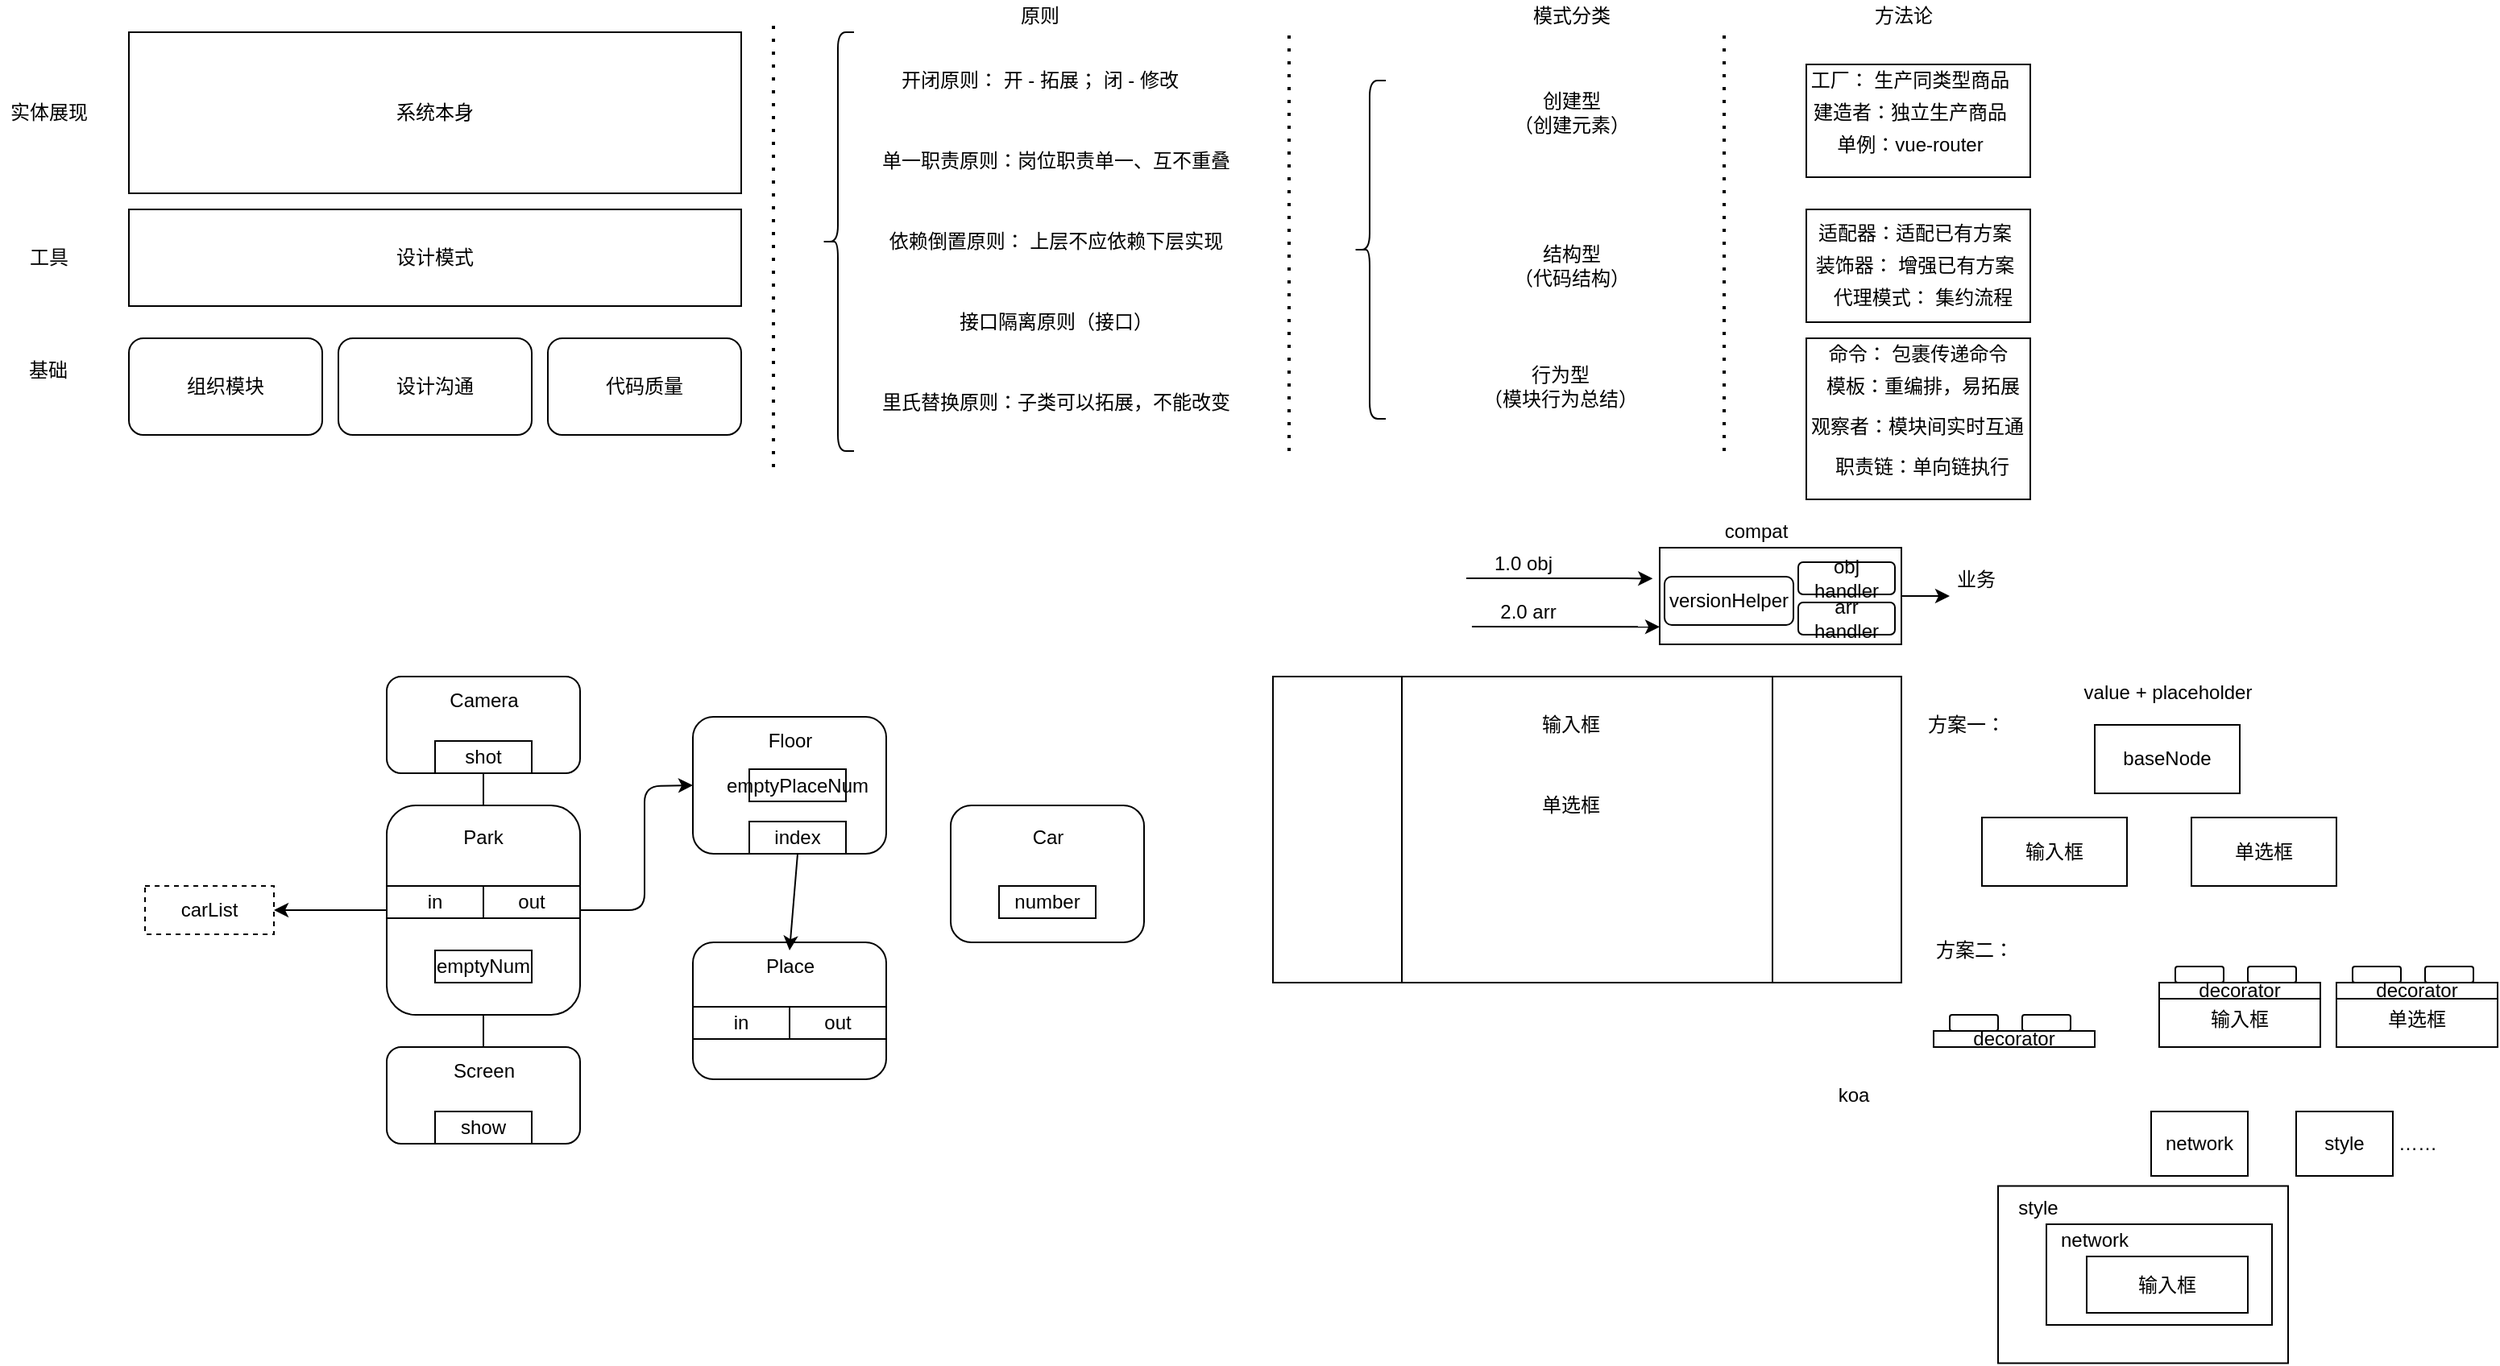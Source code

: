<mxfile version="14.9.8" type="device"><diagram id="BlwNW7-3izc-emLrMaFC" name="Page-1"><mxGraphModel dx="2142" dy="1172" grid="1" gridSize="10" guides="1" tooltips="1" connect="1" arrows="1" fold="1" page="1" pageScale="1" pageWidth="827" pageHeight="1169" math="0" shadow="0"><root><mxCell id="0"/><mxCell id="1" parent="0"/><mxCell id="698pzX7eXN6Pi9X4trxL-92" value="" style="rounded=0;whiteSpace=wrap;html=1;" vertex="1" parent="1"><mxGeometry x="1270" y="736.25" width="180" height="110" as="geometry"/></mxCell><mxCell id="698pzX7eXN6Pi9X4trxL-90" value="" style="rounded=0;whiteSpace=wrap;html=1;" vertex="1" parent="1"><mxGeometry x="1300" y="760" width="140" height="62.5" as="geometry"/></mxCell><mxCell id="698pzX7eXN6Pi9X4trxL-1" value="设计模式" style="rounded=0;whiteSpace=wrap;html=1;" vertex="1" parent="1"><mxGeometry x="110" y="130" width="380" height="60" as="geometry"/></mxCell><mxCell id="698pzX7eXN6Pi9X4trxL-2" value="工具" style="text;html=1;align=center;verticalAlign=middle;resizable=0;points=[];autosize=1;strokeColor=none;" vertex="1" parent="1"><mxGeometry x="40" y="150" width="40" height="20" as="geometry"/></mxCell><mxCell id="698pzX7eXN6Pi9X4trxL-3" value="基础" style="text;html=1;strokeColor=none;fillColor=none;align=center;verticalAlign=middle;whiteSpace=wrap;rounded=0;" vertex="1" parent="1"><mxGeometry x="40" y="220" width="40" height="20" as="geometry"/></mxCell><mxCell id="698pzX7eXN6Pi9X4trxL-4" value="组织模块" style="rounded=1;whiteSpace=wrap;html=1;" vertex="1" parent="1"><mxGeometry x="110" y="210" width="120" height="60" as="geometry"/></mxCell><mxCell id="698pzX7eXN6Pi9X4trxL-5" value="设计沟通" style="rounded=1;whiteSpace=wrap;html=1;" vertex="1" parent="1"><mxGeometry x="240" y="210" width="120" height="60" as="geometry"/></mxCell><mxCell id="698pzX7eXN6Pi9X4trxL-6" value="代码质量" style="rounded=1;whiteSpace=wrap;html=1;" vertex="1" parent="1"><mxGeometry x="370" y="210" width="120" height="60" as="geometry"/></mxCell><mxCell id="698pzX7eXN6Pi9X4trxL-7" value="系统本身" style="rounded=0;whiteSpace=wrap;html=1;" vertex="1" parent="1"><mxGeometry x="110" y="20" width="380" height="100" as="geometry"/></mxCell><mxCell id="698pzX7eXN6Pi9X4trxL-8" value="实体展现" style="text;html=1;align=center;verticalAlign=middle;resizable=0;points=[];autosize=1;strokeColor=none;" vertex="1" parent="1"><mxGeometry x="30" y="60" width="60" height="20" as="geometry"/></mxCell><mxCell id="698pzX7eXN6Pi9X4trxL-9" value="" style="endArrow=none;dashed=1;html=1;dashPattern=1 3;strokeWidth=2;" edge="1" parent="1"><mxGeometry width="50" height="50" relative="1" as="geometry"><mxPoint x="510" y="290" as="sourcePoint"/><mxPoint x="510" y="10" as="targetPoint"/></mxGeometry></mxCell><mxCell id="698pzX7eXN6Pi9X4trxL-10" value="" style="shape=curlyBracket;whiteSpace=wrap;html=1;rounded=1;" vertex="1" parent="1"><mxGeometry x="540" y="20" width="20" height="260" as="geometry"/></mxCell><mxCell id="698pzX7eXN6Pi9X4trxL-11" value="原则" style="text;html=1;align=center;verticalAlign=middle;resizable=0;points=[];autosize=1;strokeColor=none;" vertex="1" parent="1"><mxGeometry x="655" width="40" height="20" as="geometry"/></mxCell><mxCell id="698pzX7eXN6Pi9X4trxL-12" value="开闭原则： 开 - 拓展； 闭 - 修改" style="text;html=1;align=center;verticalAlign=middle;resizable=0;points=[];autosize=1;strokeColor=none;" vertex="1" parent="1"><mxGeometry x="580" y="40" width="190" height="20" as="geometry"/></mxCell><mxCell id="698pzX7eXN6Pi9X4trxL-13" value="单一职责原则：岗位职责单一、互不重叠" style="text;html=1;align=center;verticalAlign=middle;resizable=0;points=[];autosize=1;strokeColor=none;" vertex="1" parent="1"><mxGeometry x="570" y="90" width="230" height="20" as="geometry"/></mxCell><mxCell id="698pzX7eXN6Pi9X4trxL-14" value="依赖倒置原则： 上层不应依赖下层实现" style="text;html=1;align=center;verticalAlign=middle;resizable=0;points=[];autosize=1;strokeColor=none;" vertex="1" parent="1"><mxGeometry x="575" y="140" width="220" height="20" as="geometry"/></mxCell><mxCell id="698pzX7eXN6Pi9X4trxL-15" value="接口隔离原则（接口）" style="text;html=1;align=center;verticalAlign=middle;resizable=0;points=[];autosize=1;strokeColor=none;" vertex="1" parent="1"><mxGeometry x="615" y="190" width="140" height="20" as="geometry"/></mxCell><mxCell id="698pzX7eXN6Pi9X4trxL-16" value="里氏替换原则：子类可以拓展，不能改变" style="text;html=1;align=center;verticalAlign=middle;resizable=0;points=[];autosize=1;strokeColor=none;" vertex="1" parent="1"><mxGeometry x="570" y="240" width="230" height="20" as="geometry"/></mxCell><mxCell id="698pzX7eXN6Pi9X4trxL-112" value="" style="edgeStyle=orthogonalEdgeStyle;rounded=0;orthogonalLoop=1;jettySize=auto;html=1;" edge="1" parent="1" source="698pzX7eXN6Pi9X4trxL-17" target="698pzX7eXN6Pi9X4trxL-27"><mxGeometry relative="1" as="geometry"/></mxCell><mxCell id="698pzX7eXN6Pi9X4trxL-113" value="" style="edgeStyle=orthogonalEdgeStyle;rounded=0;orthogonalLoop=1;jettySize=auto;html=1;" edge="1" parent="1" source="698pzX7eXN6Pi9X4trxL-17" target="698pzX7eXN6Pi9X4trxL-106"><mxGeometry relative="1" as="geometry"/></mxCell><mxCell id="698pzX7eXN6Pi9X4trxL-17" value="" style="rounded=1;whiteSpace=wrap;html=1;" vertex="1" parent="1"><mxGeometry x="270" y="500" width="120" height="130" as="geometry"/></mxCell><mxCell id="698pzX7eXN6Pi9X4trxL-18" value="Park" style="text;html=1;strokeColor=none;fillColor=none;align=center;verticalAlign=middle;whiteSpace=wrap;rounded=0;" vertex="1" parent="1"><mxGeometry x="310" y="510" width="40" height="20" as="geometry"/></mxCell><mxCell id="698pzX7eXN6Pi9X4trxL-19" value="" style="rounded=1;whiteSpace=wrap;html=1;" vertex="1" parent="1"><mxGeometry x="460" y="445" width="120" height="85" as="geometry"/></mxCell><mxCell id="698pzX7eXN6Pi9X4trxL-20" value="Floor" style="text;html=1;align=center;verticalAlign=middle;resizable=0;points=[];autosize=1;strokeColor=none;" vertex="1" parent="1"><mxGeometry x="500" y="450" width="40" height="20" as="geometry"/></mxCell><mxCell id="698pzX7eXN6Pi9X4trxL-21" value="" style="rounded=1;whiteSpace=wrap;html=1;" vertex="1" parent="1"><mxGeometry x="620" y="500" width="120" height="85" as="geometry"/></mxCell><mxCell id="698pzX7eXN6Pi9X4trxL-22" value="Car" style="text;html=1;align=center;verticalAlign=middle;resizable=0;points=[];autosize=1;strokeColor=none;" vertex="1" parent="1"><mxGeometry x="665" y="510" width="30" height="20" as="geometry"/></mxCell><mxCell id="698pzX7eXN6Pi9X4trxL-24" value="" style="rounded=1;whiteSpace=wrap;html=1;" vertex="1" parent="1"><mxGeometry x="460" y="585" width="120" height="85" as="geometry"/></mxCell><mxCell id="698pzX7eXN6Pi9X4trxL-25" value="Place" style="text;html=1;align=center;verticalAlign=middle;resizable=0;points=[];autosize=1;strokeColor=none;" vertex="1" parent="1"><mxGeometry x="495" y="590" width="50" height="20" as="geometry"/></mxCell><mxCell id="698pzX7eXN6Pi9X4trxL-26" value="" style="rounded=1;whiteSpace=wrap;html=1;" vertex="1" parent="1"><mxGeometry x="270" y="420" width="120" height="60" as="geometry"/></mxCell><mxCell id="698pzX7eXN6Pi9X4trxL-27" value="Camera" style="text;html=1;align=center;verticalAlign=middle;resizable=0;points=[];autosize=1;strokeColor=none;" vertex="1" parent="1"><mxGeometry x="300" y="425" width="60" height="20" as="geometry"/></mxCell><mxCell id="698pzX7eXN6Pi9X4trxL-28" value="" style="rounded=1;whiteSpace=wrap;html=1;" vertex="1" parent="1"><mxGeometry x="270" y="650" width="120" height="60" as="geometry"/></mxCell><mxCell id="698pzX7eXN6Pi9X4trxL-29" value="Screen" style="text;html=1;align=center;verticalAlign=middle;resizable=0;points=[];autosize=1;strokeColor=none;" vertex="1" parent="1"><mxGeometry x="305" y="655" width="50" height="20" as="geometry"/></mxCell><mxCell id="698pzX7eXN6Pi9X4trxL-31" value="carList" style="rounded=0;whiteSpace=wrap;html=1;dashed=1;" vertex="1" parent="1"><mxGeometry x="120" y="550" width="80" height="30" as="geometry"/></mxCell><mxCell id="698pzX7eXN6Pi9X4trxL-32" value="" style="endArrow=none;dashed=1;html=1;dashPattern=1 3;strokeWidth=2;" edge="1" parent="1"><mxGeometry width="50" height="50" relative="1" as="geometry"><mxPoint x="830" y="280" as="sourcePoint"/><mxPoint x="830" y="20" as="targetPoint"/></mxGeometry></mxCell><mxCell id="698pzX7eXN6Pi9X4trxL-33" value="模式分类" style="text;html=1;align=center;verticalAlign=middle;resizable=0;points=[];autosize=1;strokeColor=none;" vertex="1" parent="1"><mxGeometry x="975" width="60" height="20" as="geometry"/></mxCell><mxCell id="698pzX7eXN6Pi9X4trxL-34" value="" style="shape=curlyBracket;whiteSpace=wrap;html=1;rounded=1;" vertex="1" parent="1"><mxGeometry x="870" y="50" width="20" height="210" as="geometry"/></mxCell><mxCell id="698pzX7eXN6Pi9X4trxL-35" value="创建型&lt;br&gt;（创建元素）" style="text;html=1;align=center;verticalAlign=middle;resizable=0;points=[];autosize=1;strokeColor=none;" vertex="1" parent="1"><mxGeometry x="960" y="55" width="90" height="30" as="geometry"/></mxCell><mxCell id="698pzX7eXN6Pi9X4trxL-36" value="" style="endArrow=none;dashed=1;html=1;dashPattern=1 3;strokeWidth=2;" edge="1" parent="1"><mxGeometry width="50" height="50" relative="1" as="geometry"><mxPoint x="1100" y="280" as="sourcePoint"/><mxPoint x="1100" y="20" as="targetPoint"/></mxGeometry></mxCell><mxCell id="698pzX7eXN6Pi9X4trxL-37" value="方法论" style="text;html=1;align=center;verticalAlign=middle;resizable=0;points=[];autosize=1;strokeColor=none;" vertex="1" parent="1"><mxGeometry x="1186" width="50" height="20" as="geometry"/></mxCell><mxCell id="698pzX7eXN6Pi9X4trxL-38" value="" style="rounded=0;whiteSpace=wrap;html=1;" vertex="1" parent="1"><mxGeometry x="1151" y="40" width="139" height="70" as="geometry"/></mxCell><mxCell id="698pzX7eXN6Pi9X4trxL-39" value="工厂： 生产同类型商品" style="text;html=1;strokeColor=none;fillColor=none;align=center;verticalAlign=middle;whiteSpace=wrap;rounded=0;" vertex="1" parent="1"><mxGeometry x="1151" y="40" width="129" height="20" as="geometry"/></mxCell><mxCell id="698pzX7eXN6Pi9X4trxL-40" value="建造者：独立生产商品" style="text;html=1;strokeColor=none;fillColor=none;align=center;verticalAlign=middle;whiteSpace=wrap;rounded=0;" vertex="1" parent="1"><mxGeometry x="1151" y="60" width="129" height="20" as="geometry"/></mxCell><mxCell id="698pzX7eXN6Pi9X4trxL-41" value="单例：vue-router" style="text;html=1;strokeColor=none;fillColor=none;align=center;verticalAlign=middle;whiteSpace=wrap;rounded=0;" vertex="1" parent="1"><mxGeometry x="1151" y="80" width="129" height="20" as="geometry"/></mxCell><mxCell id="698pzX7eXN6Pi9X4trxL-42" value="结构型&lt;br&gt;（代码结构）" style="text;html=1;align=center;verticalAlign=middle;resizable=0;points=[];autosize=1;strokeColor=none;" vertex="1" parent="1"><mxGeometry x="960" y="150" width="90" height="30" as="geometry"/></mxCell><mxCell id="698pzX7eXN6Pi9X4trxL-43" value="" style="rounded=0;whiteSpace=wrap;html=1;" vertex="1" parent="1"><mxGeometry x="1151" y="130" width="139" height="70" as="geometry"/></mxCell><mxCell id="698pzX7eXN6Pi9X4trxL-45" value="适配器：适配已有方案" style="text;html=1;strokeColor=none;fillColor=none;align=center;verticalAlign=middle;whiteSpace=wrap;rounded=0;" vertex="1" parent="1"><mxGeometry x="1153.5" y="135" width="129" height="20" as="geometry"/></mxCell><mxCell id="698pzX7eXN6Pi9X4trxL-46" value="" style="rounded=0;whiteSpace=wrap;html=1;" vertex="1" parent="1"><mxGeometry x="1060" y="340" width="150" height="60" as="geometry"/></mxCell><mxCell id="698pzX7eXN6Pi9X4trxL-47" value="compat" style="text;html=1;strokeColor=none;fillColor=none;align=center;verticalAlign=middle;whiteSpace=wrap;rounded=0;" vertex="1" parent="1"><mxGeometry x="1100" y="320" width="40" height="20" as="geometry"/></mxCell><mxCell id="698pzX7eXN6Pi9X4trxL-48" value="" style="endArrow=classic;html=1;entryX=-0.029;entryY=0.319;entryDx=0;entryDy=0;entryPerimeter=0;" edge="1" parent="1" target="698pzX7eXN6Pi9X4trxL-46"><mxGeometry width="50" height="50" relative="1" as="geometry"><mxPoint x="940" y="359" as="sourcePoint"/><mxPoint x="1040" y="320" as="targetPoint"/><Array as="points"><mxPoint x="1030" y="359"/></Array></mxGeometry></mxCell><mxCell id="698pzX7eXN6Pi9X4trxL-49" value="1.0 obj" style="text;html=1;align=center;verticalAlign=middle;resizable=0;points=[];autosize=1;strokeColor=none;" vertex="1" parent="1"><mxGeometry x="950" y="340" width="50" height="20" as="geometry"/></mxCell><mxCell id="698pzX7eXN6Pi9X4trxL-50" value="" style="endArrow=classic;html=1;entryX=-0.029;entryY=0.319;entryDx=0;entryDy=0;entryPerimeter=0;" edge="1" parent="1"><mxGeometry width="50" height="50" relative="1" as="geometry"><mxPoint x="943.48" y="389" as="sourcePoint"/><mxPoint x="1060" y="389.14" as="targetPoint"/></mxGeometry></mxCell><mxCell id="698pzX7eXN6Pi9X4trxL-51" value="2.0 arr" style="text;html=1;align=center;verticalAlign=middle;resizable=0;points=[];autosize=1;strokeColor=none;" vertex="1" parent="1"><mxGeometry x="953.48" y="370" width="50" height="20" as="geometry"/></mxCell><mxCell id="698pzX7eXN6Pi9X4trxL-52" value="" style="endArrow=classic;html=1;exitX=1;exitY=0.5;exitDx=0;exitDy=0;" edge="1" parent="1" source="698pzX7eXN6Pi9X4trxL-46"><mxGeometry width="50" height="50" relative="1" as="geometry"><mxPoint x="990" y="370" as="sourcePoint"/><mxPoint x="1240" y="370" as="targetPoint"/></mxGeometry></mxCell><mxCell id="698pzX7eXN6Pi9X4trxL-53" value="业务" style="text;html=1;align=center;verticalAlign=middle;resizable=0;points=[];autosize=1;strokeColor=none;" vertex="1" parent="1"><mxGeometry x="1236" y="350" width="40" height="20" as="geometry"/></mxCell><mxCell id="698pzX7eXN6Pi9X4trxL-54" value="versionHelper" style="rounded=1;whiteSpace=wrap;html=1;" vertex="1" parent="1"><mxGeometry x="1063" y="358" width="80" height="30" as="geometry"/></mxCell><mxCell id="698pzX7eXN6Pi9X4trxL-55" value="obj handler" style="rounded=1;whiteSpace=wrap;html=1;" vertex="1" parent="1"><mxGeometry x="1146" y="349" width="60" height="20" as="geometry"/></mxCell><mxCell id="698pzX7eXN6Pi9X4trxL-57" value="arr handler" style="rounded=1;whiteSpace=wrap;html=1;" vertex="1" parent="1"><mxGeometry x="1146" y="374" width="60" height="20" as="geometry"/></mxCell><mxCell id="698pzX7eXN6Pi9X4trxL-58" value="装饰器： 增强已有方案" style="text;html=1;strokeColor=none;fillColor=none;align=center;verticalAlign=middle;whiteSpace=wrap;rounded=0;" vertex="1" parent="1"><mxGeometry x="1153.5" y="155" width="129" height="20" as="geometry"/></mxCell><mxCell id="698pzX7eXN6Pi9X4trxL-59" value="" style="rounded=0;whiteSpace=wrap;html=1;" vertex="1" parent="1"><mxGeometry x="820" y="420" width="390" height="190" as="geometry"/></mxCell><mxCell id="698pzX7eXN6Pi9X4trxL-61" value="" style="rounded=0;whiteSpace=wrap;html=1;" vertex="1" parent="1"><mxGeometry x="820" y="420" width="80" height="190" as="geometry"/></mxCell><mxCell id="698pzX7eXN6Pi9X4trxL-62" value="" style="rounded=0;whiteSpace=wrap;html=1;" vertex="1" parent="1"><mxGeometry x="1130" y="420" width="80" height="190" as="geometry"/></mxCell><mxCell id="698pzX7eXN6Pi9X4trxL-63" value="输入框" style="text;html=1;strokeColor=none;fillColor=none;align=center;verticalAlign=middle;whiteSpace=wrap;rounded=0;" vertex="1" parent="1"><mxGeometry x="985" y="440" width="40" height="20" as="geometry"/></mxCell><mxCell id="698pzX7eXN6Pi9X4trxL-64" value="单选框" style="text;html=1;strokeColor=none;fillColor=none;align=center;verticalAlign=middle;whiteSpace=wrap;rounded=0;" vertex="1" parent="1"><mxGeometry x="985" y="490" width="40" height="20" as="geometry"/></mxCell><mxCell id="698pzX7eXN6Pi9X4trxL-65" value="方案一：" style="text;html=1;align=center;verticalAlign=middle;resizable=0;points=[];autosize=1;strokeColor=none;" vertex="1" parent="1"><mxGeometry x="1220" y="440" width="60" height="20" as="geometry"/></mxCell><mxCell id="698pzX7eXN6Pi9X4trxL-66" value="baseNode" style="rounded=0;whiteSpace=wrap;html=1;" vertex="1" parent="1"><mxGeometry x="1330" y="450" width="90" height="42.5" as="geometry"/></mxCell><mxCell id="698pzX7eXN6Pi9X4trxL-67" value="输入框" style="rounded=0;whiteSpace=wrap;html=1;" vertex="1" parent="1"><mxGeometry x="1260" y="507.5" width="90" height="42.5" as="geometry"/></mxCell><mxCell id="698pzX7eXN6Pi9X4trxL-68" value="单选框" style="rounded=0;whiteSpace=wrap;html=1;" vertex="1" parent="1"><mxGeometry x="1390" y="507.5" width="90" height="42.5" as="geometry"/></mxCell><mxCell id="698pzX7eXN6Pi9X4trxL-69" value="value + placeholder" style="text;html=1;align=center;verticalAlign=middle;resizable=0;points=[];autosize=1;strokeColor=none;" vertex="1" parent="1"><mxGeometry x="1315" y="420" width="120" height="20" as="geometry"/></mxCell><mxCell id="698pzX7eXN6Pi9X4trxL-70" value="方案二：" style="text;html=1;align=center;verticalAlign=middle;resizable=0;points=[];autosize=1;strokeColor=none;" vertex="1" parent="1"><mxGeometry x="1225" y="580" width="60" height="20" as="geometry"/></mxCell><mxCell id="698pzX7eXN6Pi9X4trxL-71" value="decorator" style="rounded=0;whiteSpace=wrap;html=1;" vertex="1" parent="1"><mxGeometry x="1230" y="640" width="100" height="10" as="geometry"/></mxCell><mxCell id="698pzX7eXN6Pi9X4trxL-72" value="" style="rounded=1;whiteSpace=wrap;html=1;" vertex="1" parent="1"><mxGeometry x="1240" y="630" width="30" height="10" as="geometry"/></mxCell><mxCell id="698pzX7eXN6Pi9X4trxL-73" value="" style="rounded=1;whiteSpace=wrap;html=1;" vertex="1" parent="1"><mxGeometry x="1285" y="630" width="30" height="10" as="geometry"/></mxCell><mxCell id="698pzX7eXN6Pi9X4trxL-74" value="输入框" style="rounded=0;whiteSpace=wrap;html=1;" vertex="1" parent="1"><mxGeometry x="1370" y="615" width="100" height="35" as="geometry"/></mxCell><mxCell id="698pzX7eXN6Pi9X4trxL-79" value="decorator" style="rounded=0;whiteSpace=wrap;html=1;" vertex="1" parent="1"><mxGeometry x="1370" y="610" width="100" height="10" as="geometry"/></mxCell><mxCell id="698pzX7eXN6Pi9X4trxL-80" value="" style="rounded=1;whiteSpace=wrap;html=1;" vertex="1" parent="1"><mxGeometry x="1380" y="600" width="30" height="10" as="geometry"/></mxCell><mxCell id="698pzX7eXN6Pi9X4trxL-81" value="" style="rounded=1;whiteSpace=wrap;html=1;" vertex="1" parent="1"><mxGeometry x="1425" y="600" width="30" height="10" as="geometry"/></mxCell><mxCell id="698pzX7eXN6Pi9X4trxL-82" value="单选框" style="rounded=0;whiteSpace=wrap;html=1;" vertex="1" parent="1"><mxGeometry x="1480" y="615" width="100" height="35" as="geometry"/></mxCell><mxCell id="698pzX7eXN6Pi9X4trxL-83" value="decorator" style="rounded=0;whiteSpace=wrap;html=1;" vertex="1" parent="1"><mxGeometry x="1480" y="610" width="100" height="10" as="geometry"/></mxCell><mxCell id="698pzX7eXN6Pi9X4trxL-84" value="" style="rounded=1;whiteSpace=wrap;html=1;" vertex="1" parent="1"><mxGeometry x="1490" y="600" width="30" height="10" as="geometry"/></mxCell><mxCell id="698pzX7eXN6Pi9X4trxL-85" value="" style="rounded=1;whiteSpace=wrap;html=1;" vertex="1" parent="1"><mxGeometry x="1535" y="600" width="30" height="10" as="geometry"/></mxCell><mxCell id="698pzX7eXN6Pi9X4trxL-86" value="network" style="rounded=0;whiteSpace=wrap;html=1;" vertex="1" parent="1"><mxGeometry x="1365" y="690" width="60" height="40" as="geometry"/></mxCell><mxCell id="698pzX7eXN6Pi9X4trxL-87" value="style" style="rounded=0;whiteSpace=wrap;html=1;" vertex="1" parent="1"><mxGeometry x="1455" y="690" width="60" height="40" as="geometry"/></mxCell><mxCell id="698pzX7eXN6Pi9X4trxL-88" value="……" style="text;html=1;align=center;verticalAlign=middle;resizable=0;points=[];autosize=1;strokeColor=none;" vertex="1" parent="1"><mxGeometry x="1510" y="700" width="40" height="20" as="geometry"/></mxCell><mxCell id="698pzX7eXN6Pi9X4trxL-89" value="输入框" style="rounded=0;whiteSpace=wrap;html=1;" vertex="1" parent="1"><mxGeometry x="1325" y="780" width="100" height="35" as="geometry"/></mxCell><mxCell id="698pzX7eXN6Pi9X4trxL-91" value="network" style="text;html=1;strokeColor=none;fillColor=none;align=center;verticalAlign=middle;whiteSpace=wrap;rounded=0;" vertex="1" parent="1"><mxGeometry x="1310" y="760" width="40" height="20" as="geometry"/></mxCell><mxCell id="698pzX7eXN6Pi9X4trxL-93" value="style" style="text;html=1;strokeColor=none;fillColor=none;align=center;verticalAlign=middle;whiteSpace=wrap;rounded=0;" vertex="1" parent="1"><mxGeometry x="1275" y="740" width="40" height="20" as="geometry"/></mxCell><mxCell id="698pzX7eXN6Pi9X4trxL-94" value="koa" style="text;html=1;align=center;verticalAlign=middle;resizable=0;points=[];autosize=1;strokeColor=none;" vertex="1" parent="1"><mxGeometry x="1165" y="670" width="30" height="20" as="geometry"/></mxCell><mxCell id="698pzX7eXN6Pi9X4trxL-95" value="代理模式： 集约流程" style="text;html=1;strokeColor=none;fillColor=none;align=center;verticalAlign=middle;whiteSpace=wrap;rounded=0;" vertex="1" parent="1"><mxGeometry x="1158.5" y="175" width="129" height="20" as="geometry"/></mxCell><mxCell id="698pzX7eXN6Pi9X4trxL-96" value="行为型&lt;br&gt;（模块行为总结）" style="text;html=1;align=center;verticalAlign=middle;resizable=0;points=[];autosize=1;strokeColor=none;" vertex="1" parent="1"><mxGeometry x="943.48" y="225" width="110" height="30" as="geometry"/></mxCell><mxCell id="698pzX7eXN6Pi9X4trxL-97" value="" style="rounded=0;whiteSpace=wrap;html=1;" vertex="1" parent="1"><mxGeometry x="1151" y="210" width="139" height="100" as="geometry"/></mxCell><mxCell id="698pzX7eXN6Pi9X4trxL-98" value="命令： 包裹传递命令" style="text;html=1;strokeColor=none;fillColor=none;align=center;verticalAlign=middle;whiteSpace=wrap;rounded=0;" vertex="1" parent="1"><mxGeometry x="1156" y="210" width="129" height="20" as="geometry"/></mxCell><mxCell id="698pzX7eXN6Pi9X4trxL-99" value="模板：重编排，易拓展" style="text;html=1;strokeColor=none;fillColor=none;align=center;verticalAlign=middle;whiteSpace=wrap;rounded=0;" vertex="1" parent="1"><mxGeometry x="1158.5" y="230" width="129" height="20" as="geometry"/></mxCell><mxCell id="698pzX7eXN6Pi9X4trxL-100" value="观察者：模块间实时互通" style="text;html=1;strokeColor=none;fillColor=none;align=center;verticalAlign=middle;whiteSpace=wrap;rounded=0;" vertex="1" parent="1"><mxGeometry x="1150" y="255" width="140" height="20" as="geometry"/></mxCell><mxCell id="698pzX7eXN6Pi9X4trxL-101" value="职责链：单向链执行" style="text;html=1;strokeColor=none;fillColor=none;align=center;verticalAlign=middle;whiteSpace=wrap;rounded=0;" vertex="1" parent="1"><mxGeometry x="1153" y="280" width="140" height="20" as="geometry"/></mxCell><mxCell id="698pzX7eXN6Pi9X4trxL-102" value="emptyNum" style="rounded=0;whiteSpace=wrap;html=1;" vertex="1" parent="1"><mxGeometry x="300" y="590" width="60" height="20" as="geometry"/></mxCell><mxCell id="698pzX7eXN6Pi9X4trxL-103" value="in" style="rounded=0;whiteSpace=wrap;html=1;" vertex="1" parent="1"><mxGeometry x="270" y="550" width="60" height="20" as="geometry"/></mxCell><mxCell id="698pzX7eXN6Pi9X4trxL-104" value="out" style="rounded=0;whiteSpace=wrap;html=1;" vertex="1" parent="1"><mxGeometry x="330" y="550" width="60" height="20" as="geometry"/></mxCell><mxCell id="698pzX7eXN6Pi9X4trxL-105" value="shot" style="rounded=0;whiteSpace=wrap;html=1;" vertex="1" parent="1"><mxGeometry x="300" y="460" width="60" height="20" as="geometry"/></mxCell><mxCell id="698pzX7eXN6Pi9X4trxL-106" value="show" style="rounded=0;whiteSpace=wrap;html=1;" vertex="1" parent="1"><mxGeometry x="300" y="690" width="60" height="20" as="geometry"/></mxCell><mxCell id="698pzX7eXN6Pi9X4trxL-107" value="emptyPlaceNum" style="rounded=0;whiteSpace=wrap;html=1;" vertex="1" parent="1"><mxGeometry x="495" y="477.5" width="60" height="20" as="geometry"/></mxCell><mxCell id="698pzX7eXN6Pi9X4trxL-108" value="index" style="rounded=0;whiteSpace=wrap;html=1;" vertex="1" parent="1"><mxGeometry x="495" y="510" width="60" height="20" as="geometry"/></mxCell><mxCell id="698pzX7eXN6Pi9X4trxL-109" value="in" style="rounded=0;whiteSpace=wrap;html=1;" vertex="1" parent="1"><mxGeometry x="460" y="625" width="60" height="20" as="geometry"/></mxCell><mxCell id="698pzX7eXN6Pi9X4trxL-110" value="out" style="rounded=0;whiteSpace=wrap;html=1;" vertex="1" parent="1"><mxGeometry x="520" y="625" width="60" height="20" as="geometry"/></mxCell><mxCell id="698pzX7eXN6Pi9X4trxL-111" value="number" style="rounded=0;whiteSpace=wrap;html=1;" vertex="1" parent="1"><mxGeometry x="650" y="550" width="60" height="20" as="geometry"/></mxCell><mxCell id="698pzX7eXN6Pi9X4trxL-114" value="" style="endArrow=classic;html=1;entryX=0;entryY=0.5;entryDx=0;entryDy=0;exitX=1;exitY=0.5;exitDx=0;exitDy=0;" edge="1" parent="1" source="698pzX7eXN6Pi9X4trxL-17" target="698pzX7eXN6Pi9X4trxL-19"><mxGeometry width="50" height="50" relative="1" as="geometry"><mxPoint x="350" y="590" as="sourcePoint"/><mxPoint x="400" y="540" as="targetPoint"/><Array as="points"><mxPoint x="430" y="565"/><mxPoint x="430" y="488"/></Array></mxGeometry></mxCell><mxCell id="698pzX7eXN6Pi9X4trxL-116" value="" style="endArrow=classic;html=1;exitX=0.5;exitY=1;exitDx=0;exitDy=0;" edge="1" parent="1" source="698pzX7eXN6Pi9X4trxL-108"><mxGeometry width="50" height="50" relative="1" as="geometry"><mxPoint x="350" y="590" as="sourcePoint"/><mxPoint x="520" y="590" as="targetPoint"/></mxGeometry></mxCell><mxCell id="698pzX7eXN6Pi9X4trxL-117" value="" style="endArrow=classic;html=1;entryX=1;entryY=0.5;entryDx=0;entryDy=0;exitX=0;exitY=0.5;exitDx=0;exitDy=0;" edge="1" parent="1" source="698pzX7eXN6Pi9X4trxL-17" target="698pzX7eXN6Pi9X4trxL-31"><mxGeometry width="50" height="50" relative="1" as="geometry"><mxPoint x="300" y="590" as="sourcePoint"/><mxPoint x="350" y="540" as="targetPoint"/></mxGeometry></mxCell></root></mxGraphModel></diagram></mxfile>